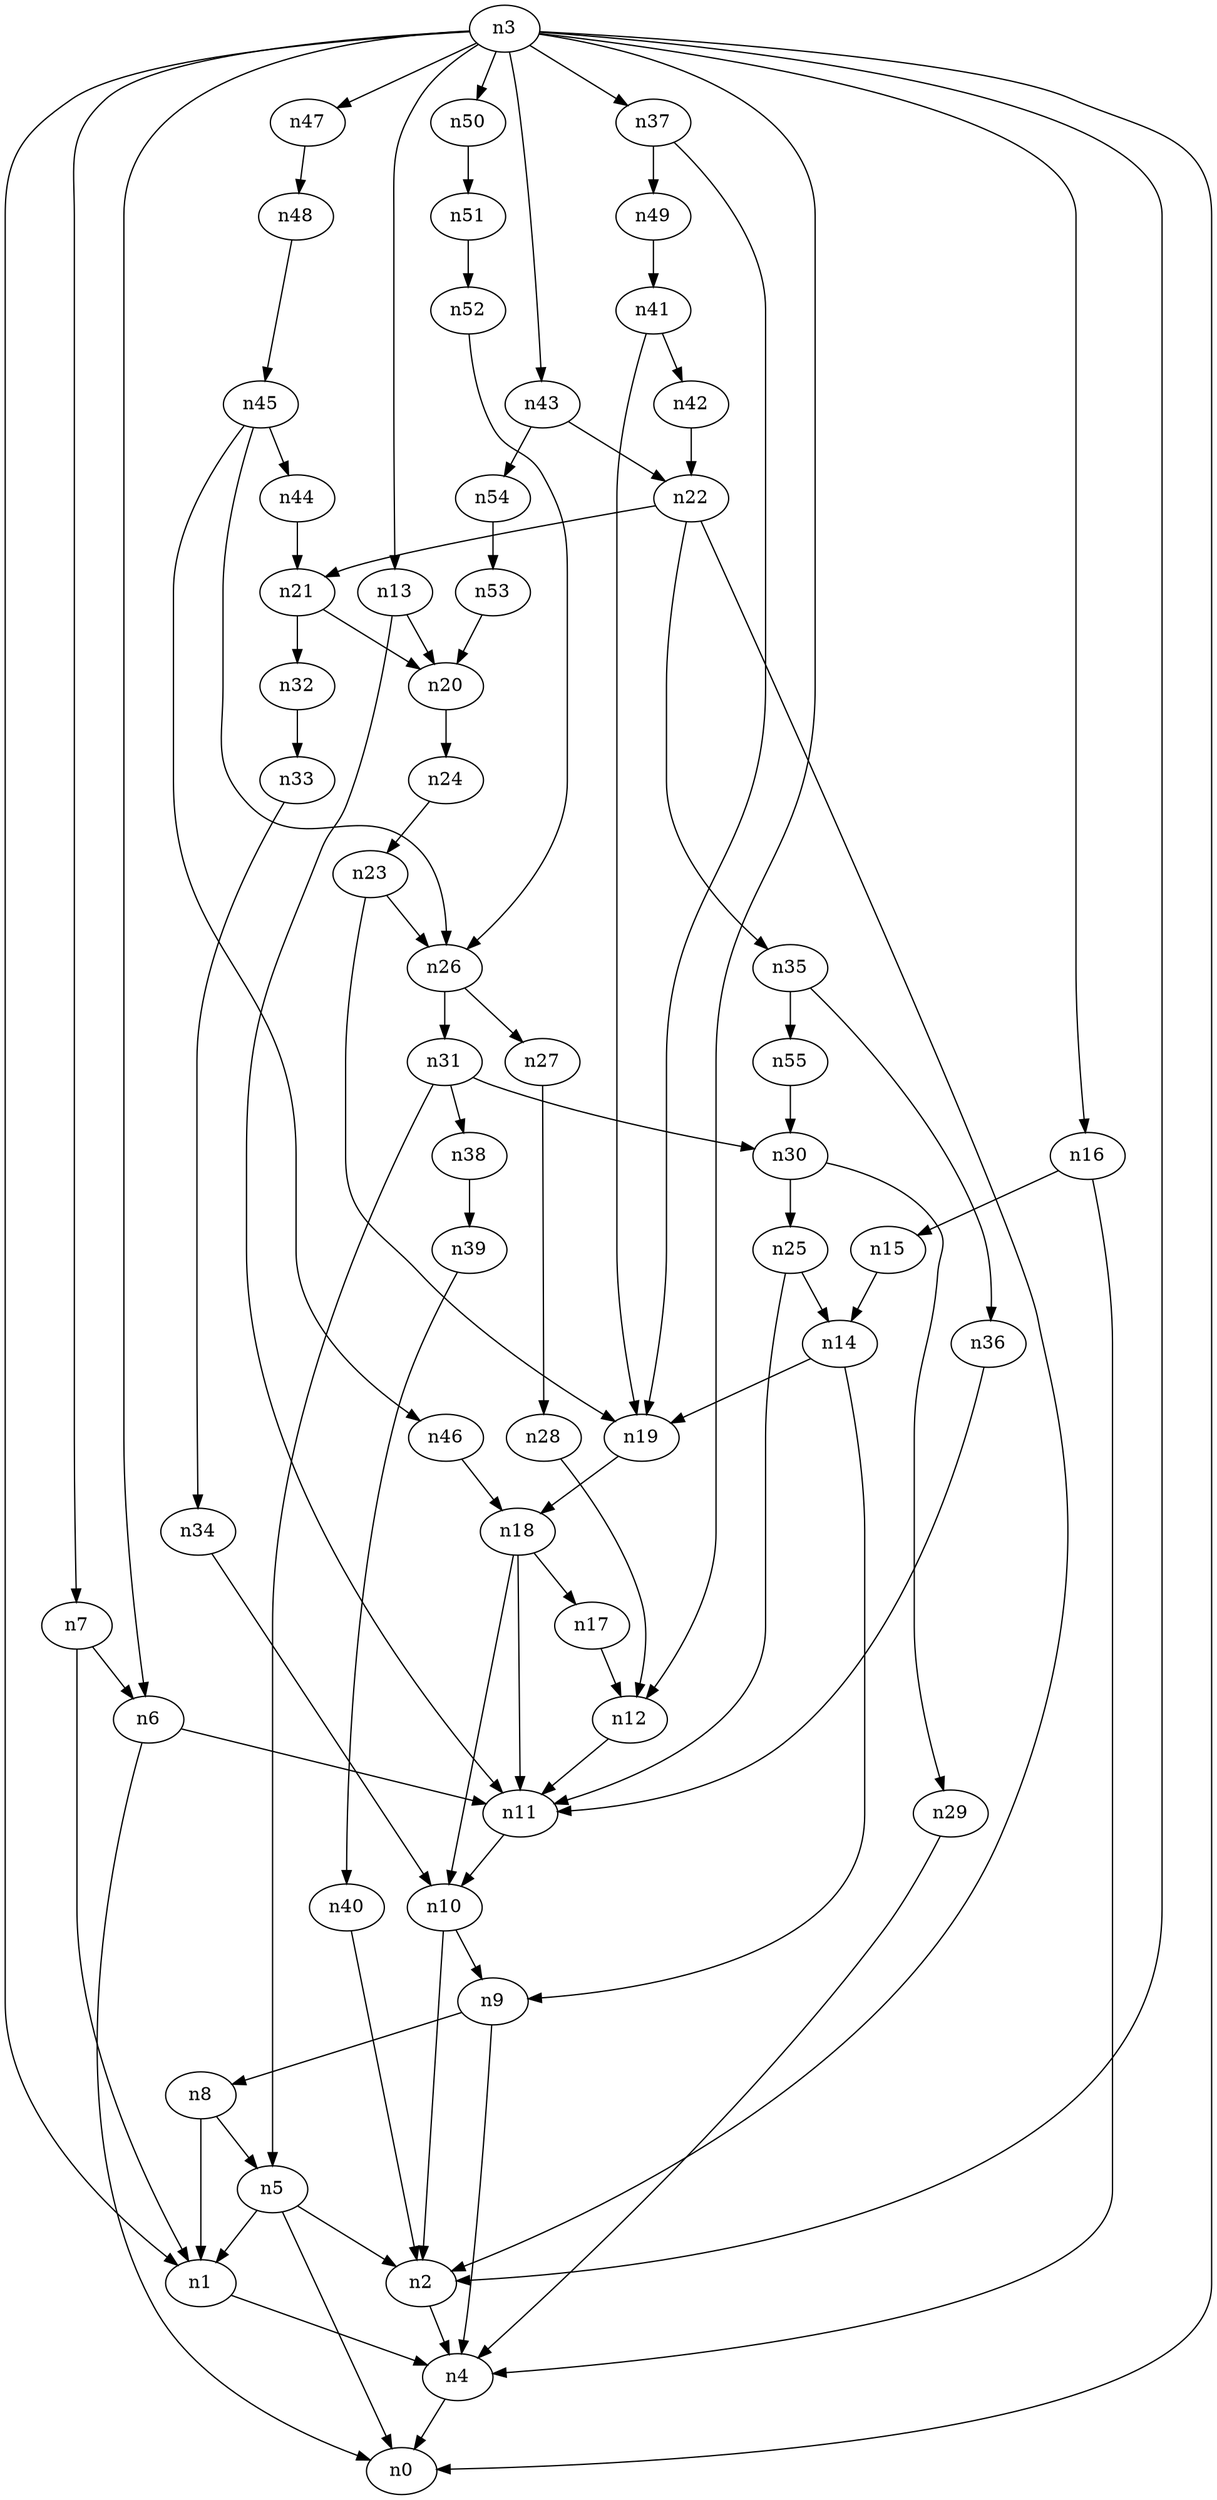 digraph G {
	n1 -> n4	 [_graphml_id=e4];
	n2 -> n4	 [_graphml_id=e7];
	n3 -> n0	 [_graphml_id=e0];
	n3 -> n1	 [_graphml_id=e3];
	n3 -> n2	 [_graphml_id=e6];
	n3 -> n6	 [_graphml_id=e9];
	n3 -> n7	 [_graphml_id=e12];
	n3 -> n12	 [_graphml_id=e20];
	n3 -> n13	 [_graphml_id=e21];
	n3 -> n16	 [_graphml_id=e43];
	n3 -> n37	 [_graphml_id=e62];
	n3 -> n43	 [_graphml_id=e71];
	n3 -> n47	 [_graphml_id=e78];
	n3 -> n50	 [_graphml_id=e84];
	n4 -> n0	 [_graphml_id=e1];
	n5 -> n0	 [_graphml_id=e2];
	n5 -> n1	 [_graphml_id=e5];
	n5 -> n2	 [_graphml_id=e8];
	n6 -> n0	 [_graphml_id=e10];
	n6 -> n11	 [_graphml_id=e73];
	n7 -> n1	 [_graphml_id=e11];
	n7 -> n6	 [_graphml_id=e13];
	n8 -> n1	 [_graphml_id=e23];
	n8 -> n5	 [_graphml_id=e14];
	n9 -> n4	 [_graphml_id=e63];
	n9 -> n8	 [_graphml_id=e15];
	n10 -> n2	 [_graphml_id=e17];
	n10 -> n9	 [_graphml_id=e16];
	n11 -> n10	 [_graphml_id=e18];
	n12 -> n11	 [_graphml_id=e19];
	n13 -> n11	 [_graphml_id=e22];
	n13 -> n20	 [_graphml_id=e34];
	n14 -> n9	 [_graphml_id=e24];
	n14 -> n19	 [_graphml_id=e31];
	n15 -> n14	 [_graphml_id=e25];
	n16 -> n4	 [_graphml_id=e27];
	n16 -> n15	 [_graphml_id=e26];
	n17 -> n12	 [_graphml_id=e28];
	n18 -> n10	 [_graphml_id=e30];
	n18 -> n11	 [_graphml_id=e33];
	n18 -> n17	 [_graphml_id=e29];
	n19 -> n18	 [_graphml_id=e32];
	n20 -> n24	 [_graphml_id=e40];
	n21 -> n20	 [_graphml_id=e35];
	n21 -> n32	 [_graphml_id=e54];
	n22 -> n2	 [_graphml_id=e37];
	n22 -> n21	 [_graphml_id=e36];
	n22 -> n35	 [_graphml_id=e58];
	n23 -> n19	 [_graphml_id=e38];
	n23 -> n26	 [_graphml_id=e44];
	n24 -> n23	 [_graphml_id=e39];
	n25 -> n11	 [_graphml_id=e41];
	n25 -> n14	 [_graphml_id=e42];
	n26 -> n27	 [_graphml_id=e45];
	n26 -> n31	 [_graphml_id=e51];
	n27 -> n28	 [_graphml_id=e46];
	n28 -> n12	 [_graphml_id=e47];
	n29 -> n4	 [_graphml_id=e48];
	n30 -> n25	 [_graphml_id=e50];
	n30 -> n29	 [_graphml_id=e49];
	n31 -> n5	 [_graphml_id=e52];
	n31 -> n30	 [_graphml_id=e53];
	n31 -> n38	 [_graphml_id=e64];
	n32 -> n33	 [_graphml_id=e55];
	n33 -> n34	 [_graphml_id=e56];
	n34 -> n10	 [_graphml_id=e57];
	n35 -> n36	 [_graphml_id=e59];
	n35 -> n55	 [_graphml_id=e92];
	n36 -> n11	 [_graphml_id=e60];
	n37 -> n19	 [_graphml_id=e61];
	n37 -> n49	 [_graphml_id=e81];
	n38 -> n39	 [_graphml_id=e65];
	n39 -> n40	 [_graphml_id=e66];
	n40 -> n2	 [_graphml_id=e67];
	n41 -> n19	 [_graphml_id=e68];
	n41 -> n42	 [_graphml_id=e69];
	n42 -> n22	 [_graphml_id=e70];
	n43 -> n22	 [_graphml_id=e72];
	n43 -> n54	 [_graphml_id=e90];
	n44 -> n21	 [_graphml_id=e74];
	n45 -> n26	 [_graphml_id=e83];
	n45 -> n44	 [_graphml_id=e75];
	n45 -> n46	 [_graphml_id=e76];
	n46 -> n18	 [_graphml_id=e77];
	n47 -> n48	 [_graphml_id=e79];
	n48 -> n45	 [_graphml_id=e80];
	n49 -> n41	 [_graphml_id=e82];
	n50 -> n51	 [_graphml_id=e85];
	n51 -> n52	 [_graphml_id=e86];
	n52 -> n26	 [_graphml_id=e87];
	n53 -> n20	 [_graphml_id=e88];
	n54 -> n53	 [_graphml_id=e89];
	n55 -> n30	 [_graphml_id=e91];
}
